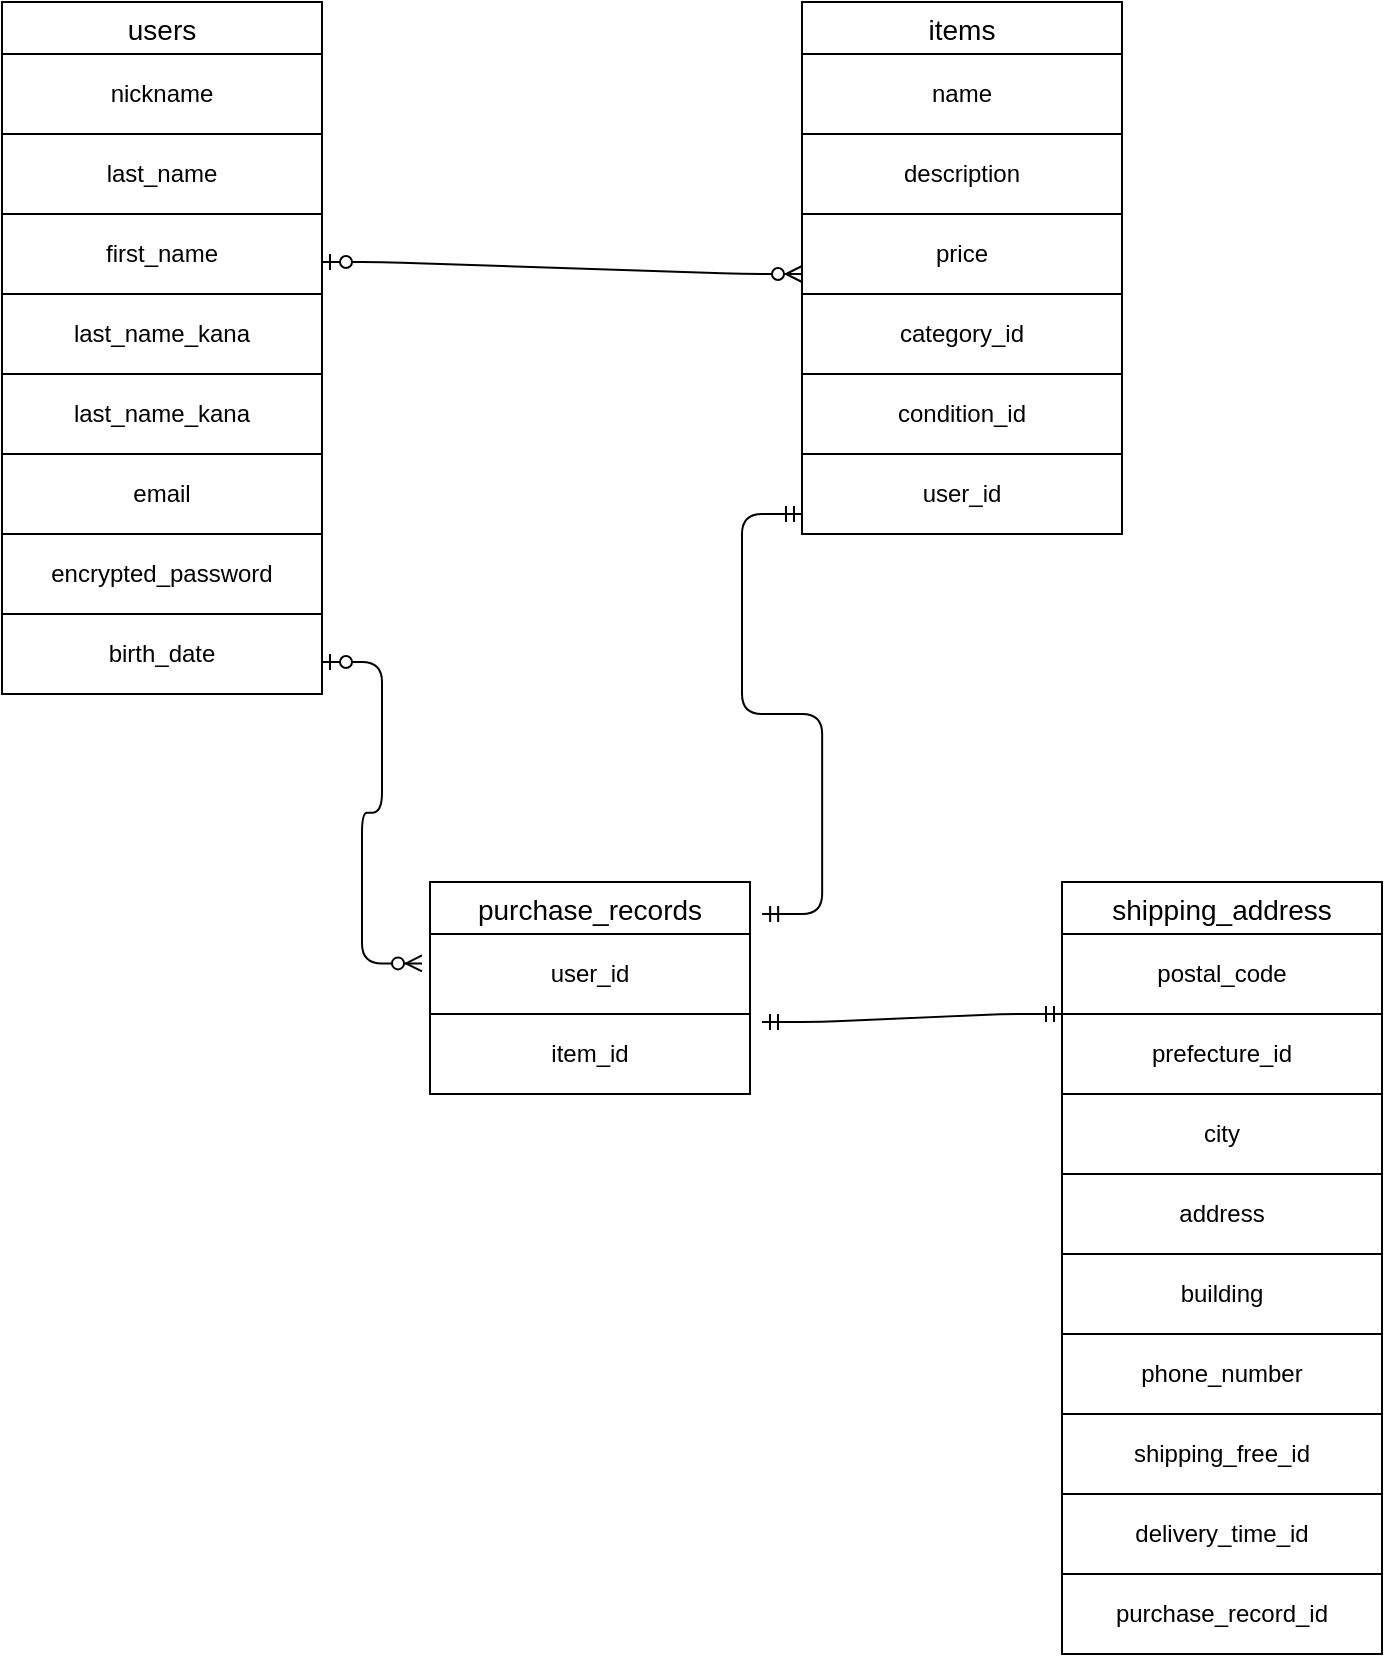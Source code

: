 <mxfile>
    <diagram id="4ZrOoqNJ_xYxv-JJM6aB" name="ページ1">
        <mxGraphModel dx="668" dy="383" grid="1" gridSize="10" guides="1" tooltips="1" connect="1" arrows="1" fold="1" page="1" pageScale="1" pageWidth="827" pageHeight="1169" math="0" shadow="0">
            <root>
                <mxCell id="0"/>
                <mxCell id="1" parent="0"/>
                <mxCell id="2" value="users" style="swimlane;fontStyle=0;childLayout=stackLayout;horizontal=1;startSize=26;horizontalStack=0;resizeParent=1;resizeParentMax=0;resizeLast=0;collapsible=1;marginBottom=0;align=center;fontSize=14;" parent="1" vertex="1">
                    <mxGeometry x="120" y="40" width="160" height="66" as="geometry"/>
                </mxCell>
                <mxCell id="32" value="&lt;p class=&quot;p1&quot;&gt;nickname&lt;/p&gt;" style="whiteSpace=wrap;html=1;align=center;" parent="2" vertex="1">
                    <mxGeometry y="26" width="160" height="40" as="geometry"/>
                </mxCell>
                <mxCell id="6" value="items" style="swimlane;fontStyle=0;childLayout=stackLayout;horizontal=1;startSize=26;horizontalStack=0;resizeParent=1;resizeParentMax=0;resizeLast=0;collapsible=1;marginBottom=0;align=center;fontSize=14;" parent="1" vertex="1">
                    <mxGeometry x="520" y="40" width="160" height="266" as="geometry"/>
                </mxCell>
                <mxCell id="36" value="name" style="whiteSpace=wrap;html=1;align=center;" parent="6" vertex="1">
                    <mxGeometry y="26" width="160" height="40" as="geometry"/>
                </mxCell>
                <mxCell id="67" value="&lt;p class=&quot;p1&quot;&gt;description&lt;/p&gt;" style="whiteSpace=wrap;html=1;align=center;" parent="6" vertex="1">
                    <mxGeometry y="66" width="160" height="40" as="geometry"/>
                </mxCell>
                <mxCell id="42" value="price" style="whiteSpace=wrap;html=1;align=center;" parent="6" vertex="1">
                    <mxGeometry y="106" width="160" height="40" as="geometry"/>
                </mxCell>
                <mxCell id="43" value="category_id" style="whiteSpace=wrap;html=1;align=center;" parent="6" vertex="1">
                    <mxGeometry y="146" width="160" height="40" as="geometry"/>
                </mxCell>
                <mxCell id="69" value="&lt;p class=&quot;p1&quot;&gt;condition_id&lt;/p&gt;" style="whiteSpace=wrap;html=1;align=center;" parent="6" vertex="1">
                    <mxGeometry y="186" width="160" height="40" as="geometry"/>
                </mxCell>
                <mxCell id="44" value="user_id" style="whiteSpace=wrap;html=1;align=center;" parent="6" vertex="1">
                    <mxGeometry y="226" width="160" height="40" as="geometry"/>
                </mxCell>
                <mxCell id="10" value="purchase_records" style="swimlane;fontStyle=0;childLayout=stackLayout;horizontal=1;startSize=26;horizontalStack=0;resizeParent=1;resizeParentMax=0;resizeLast=0;collapsible=1;marginBottom=0;align=center;fontSize=14;" parent="1" vertex="1">
                    <mxGeometry x="334" y="480" width="160" height="106" as="geometry"/>
                </mxCell>
                <mxCell id="47" value="&lt;p class=&quot;p1&quot;&gt;user_id&lt;/p&gt;" style="whiteSpace=wrap;html=1;align=center;" parent="10" vertex="1">
                    <mxGeometry y="26" width="160" height="40" as="geometry"/>
                </mxCell>
                <mxCell id="48" value="&lt;p class=&quot;p1&quot;&gt;item_id&lt;/p&gt;" style="whiteSpace=wrap;html=1;align=center;" parent="10" vertex="1">
                    <mxGeometry y="66" width="160" height="40" as="geometry"/>
                </mxCell>
                <mxCell id="14" value="shipping_address" style="swimlane;fontStyle=0;childLayout=stackLayout;horizontal=1;startSize=26;horizontalStack=0;resizeParent=1;resizeParentMax=0;resizeLast=0;collapsible=1;marginBottom=0;align=center;fontSize=14;" parent="1" vertex="1">
                    <mxGeometry x="650" y="480" width="160" height="266" as="geometry"/>
                </mxCell>
                <mxCell id="49" value="&lt;p class=&quot;p1&quot;&gt;postal_code&lt;/p&gt;" style="whiteSpace=wrap;html=1;align=center;" parent="14" vertex="1">
                    <mxGeometry y="26" width="160" height="40" as="geometry"/>
                </mxCell>
                <mxCell id="50" value="&lt;p class=&quot;p1&quot;&gt;prefecture_id&lt;/p&gt;" style="whiteSpace=wrap;html=1;align=center;" parent="14" vertex="1">
                    <mxGeometry y="66" width="160" height="40" as="geometry"/>
                </mxCell>
                <mxCell id="51" value="&lt;p class=&quot;p1&quot;&gt;city&lt;/p&gt;" style="whiteSpace=wrap;html=1;align=center;" parent="14" vertex="1">
                    <mxGeometry y="106" width="160" height="40" as="geometry"/>
                </mxCell>
                <mxCell id="52" value="&lt;p class=&quot;p1&quot;&gt;address&lt;/p&gt;" style="whiteSpace=wrap;html=1;align=center;" parent="14" vertex="1">
                    <mxGeometry y="146" width="160" height="40" as="geometry"/>
                </mxCell>
                <mxCell id="53" value="&lt;p class=&quot;p1&quot;&gt;building&lt;/p&gt;" style="whiteSpace=wrap;html=1;align=center;" parent="14" vertex="1">
                    <mxGeometry y="186" width="160" height="40" as="geometry"/>
                </mxCell>
                <mxCell id="54" value="&lt;p class=&quot;p1&quot;&gt;phone_number&lt;/p&gt;" style="whiteSpace=wrap;html=1;align=center;" parent="14" vertex="1">
                    <mxGeometry y="226" width="160" height="40" as="geometry"/>
                </mxCell>
                <mxCell id="18" style="edgeStyle=none;html=1;exitX=1;exitY=0.5;exitDx=0;exitDy=0;" parent="1" edge="1">
                    <mxGeometry relative="1" as="geometry">
                        <mxPoint x="280" y="81" as="sourcePoint"/>
                        <mxPoint x="280" y="81" as="targetPoint"/>
                    </mxGeometry>
                </mxCell>
                <mxCell id="4" value="&#xa;nickname&#xa;&#xa;&#xa;" style="text;strokeColor=none;fillColor=none;spacingLeft=4;spacingRight=4;overflow=hidden;rotatable=0;points=[[0,0.5],[1,0.5]];portConstraint=eastwest;fontSize=12;whiteSpace=wrap;html=1;" parent="1" vertex="1">
                    <mxGeometry x="120" y="96" width="160" height="30" as="geometry"/>
                </mxCell>
                <mxCell id="33" value="&lt;p class=&quot;p1&quot;&gt;email&lt;/p&gt;" style="whiteSpace=wrap;html=1;align=center;" parent="1" vertex="1">
                    <mxGeometry x="120" y="266" width="160" height="40" as="geometry"/>
                </mxCell>
                <mxCell id="35" value="&lt;p class=&quot;p1&quot;&gt;encrypted_password&lt;/p&gt;" style="whiteSpace=wrap;html=1;align=center;" parent="1" vertex="1">
                    <mxGeometry x="120" y="306" width="160" height="40" as="geometry"/>
                </mxCell>
                <mxCell id="37" value="last_name" style="whiteSpace=wrap;html=1;align=center;" parent="1" vertex="1">
                    <mxGeometry x="120" y="106" width="160" height="40" as="geometry"/>
                </mxCell>
                <mxCell id="38" value="&lt;span style=&quot;color: rgb(0, 0, 0);&quot;&gt;last_name_kana&lt;/span&gt;" style="whiteSpace=wrap;html=1;align=center;" parent="1" vertex="1">
                    <mxGeometry x="120" y="226" width="160" height="40" as="geometry"/>
                </mxCell>
                <mxCell id="39" value="&lt;span style=&quot;color: rgb(0, 0, 0);&quot;&gt;last_name_kana&lt;/span&gt;" style="whiteSpace=wrap;html=1;align=center;" parent="1" vertex="1">
                    <mxGeometry x="120" y="186" width="160" height="40" as="geometry"/>
                </mxCell>
                <mxCell id="40" value="first_name" style="whiteSpace=wrap;html=1;align=center;" parent="1" vertex="1">
                    <mxGeometry x="120" y="146" width="160" height="40" as="geometry"/>
                </mxCell>
                <mxCell id="41" value="birth_date" style="whiteSpace=wrap;html=1;align=center;" parent="1" vertex="1">
                    <mxGeometry x="120" y="346" width="160" height="40" as="geometry"/>
                </mxCell>
                <mxCell id="62" value="" style="edgeStyle=entityRelationEdgeStyle;fontSize=12;html=1;endArrow=ERzeroToMany;startArrow=ERzeroToOne;entryX=0;entryY=0.75;entryDx=0;entryDy=0;" parent="1" target="42" edge="1">
                    <mxGeometry width="100" height="100" relative="1" as="geometry">
                        <mxPoint x="280" y="170" as="sourcePoint"/>
                        <mxPoint x="380" y="70" as="targetPoint"/>
                        <Array as="points">
                            <mxPoint x="510" y="170"/>
                            <mxPoint x="510" y="170"/>
                        </Array>
                    </mxGeometry>
                </mxCell>
                <mxCell id="63" value="" style="edgeStyle=entityRelationEdgeStyle;fontSize=12;html=1;endArrow=ERzeroToMany;startArrow=ERzeroToOne;" parent="1" edge="1">
                    <mxGeometry width="100" height="100" relative="1" as="geometry">
                        <mxPoint x="280" y="370" as="sourcePoint"/>
                        <mxPoint x="330" y="520.694" as="targetPoint"/>
                        <Array as="points">
                            <mxPoint x="360" y="300"/>
                        </Array>
                    </mxGeometry>
                </mxCell>
                <mxCell id="65" value="" style="edgeStyle=entityRelationEdgeStyle;fontSize=12;html=1;endArrow=ERmandOne;startArrow=ERmandOne;exitX=1.038;exitY=0.189;exitDx=0;exitDy=0;exitPerimeter=0;entryX=0;entryY=0.75;entryDx=0;entryDy=0;" parent="1" edge="1" target="44">
                    <mxGeometry width="100" height="100" relative="1" as="geometry">
                        <mxPoint x="500.08" y="496.034" as="sourcePoint"/>
                        <mxPoint x="520" y="306" as="targetPoint"/>
                        <Array as="points">
                            <mxPoint x="510" y="290"/>
                        </Array>
                    </mxGeometry>
                </mxCell>
                <mxCell id="66" value="" style="edgeStyle=entityRelationEdgeStyle;fontSize=12;html=1;endArrow=ERmandOne;startArrow=ERmandOne;entryX=0;entryY=0;entryDx=0;entryDy=0;" parent="1" target="50" edge="1">
                    <mxGeometry width="100" height="100" relative="1" as="geometry">
                        <mxPoint x="500" y="550" as="sourcePoint"/>
                        <mxPoint x="550" y="410" as="targetPoint"/>
                    </mxGeometry>
                </mxCell>
                <mxCell id="70" value="shipping_free_id" style="whiteSpace=wrap;html=1;align=center;" parent="1" vertex="1">
                    <mxGeometry x="650" y="746" width="160" height="40" as="geometry"/>
                </mxCell>
                <mxCell id="71" value="delivery_time_id" style="whiteSpace=wrap;html=1;align=center;" parent="1" vertex="1">
                    <mxGeometry x="650" y="786" width="160" height="40" as="geometry"/>
                </mxCell>
                <mxCell id="55" value="&lt;p class=&quot;p1&quot;&gt;purchase_record_id&lt;/p&gt;" style="whiteSpace=wrap;html=1;align=center;" parent="1" vertex="1">
                    <mxGeometry x="650" y="826" width="160" height="40" as="geometry"/>
                </mxCell>
            </root>
        </mxGraphModel>
    </diagram>
</mxfile>